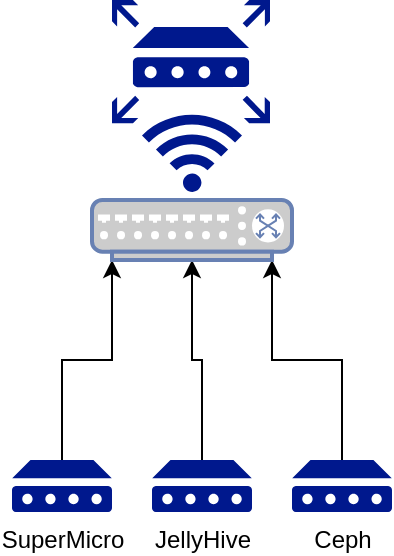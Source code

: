 <mxfile version="20.8.18" type="github" pages="7">
  <diagram id="E1EfsuxhSvi0O3DrFGvF" name="Network Overview">
    <mxGraphModel dx="1152" dy="1152" grid="1" gridSize="10" guides="1" tooltips="1" connect="1" arrows="1" fold="1" page="1" pageScale="1" pageWidth="850" pageHeight="1100" math="0" shadow="0">
      <root>
        <mxCell id="0" />
        <mxCell id="1" parent="0" />
        <mxCell id="7sLhB7o1R7ILvc8eoV0f-6" style="edgeStyle=orthogonalEdgeStyle;rounded=0;orthogonalLoop=1;jettySize=auto;html=1;entryX=0.1;entryY=1;entryDx=0;entryDy=0;entryPerimeter=0;" parent="1" source="7sLhB7o1R7ILvc8eoV0f-2" target="7sLhB7o1R7ILvc8eoV0f-5" edge="1">
          <mxGeometry relative="1" as="geometry" />
        </mxCell>
        <UserObject label="SuperMicro" link="data:page/id,ElCHXQXP82IoNYrYS7ia" id="7sLhB7o1R7ILvc8eoV0f-2">
          <mxCell style="sketch=0;aspect=fixed;pointerEvents=1;shadow=0;dashed=0;html=1;strokeColor=none;labelPosition=center;verticalLabelPosition=bottom;verticalAlign=top;align=center;fillColor=#00188D;shape=mxgraph.mscae.enterprise.device" parent="1" vertex="1">
            <mxGeometry x="140" y="510" width="50" height="26" as="geometry" />
          </mxCell>
        </UserObject>
        <mxCell id="7sLhB7o1R7ILvc8eoV0f-8" style="edgeStyle=orthogonalEdgeStyle;rounded=0;orthogonalLoop=1;jettySize=auto;html=1;entryX=0.9;entryY=1;entryDx=0;entryDy=0;entryPerimeter=0;" parent="1" source="7sLhB7o1R7ILvc8eoV0f-3" target="7sLhB7o1R7ILvc8eoV0f-5" edge="1">
          <mxGeometry relative="1" as="geometry" />
        </mxCell>
        <UserObject label="Ceph" link="data:page/id,j83oYdBpqzVburkKQ1tJ" id="7sLhB7o1R7ILvc8eoV0f-3">
          <mxCell style="sketch=0;aspect=fixed;pointerEvents=1;shadow=0;dashed=0;html=1;strokeColor=none;labelPosition=center;verticalLabelPosition=bottom;verticalAlign=top;align=center;fillColor=#00188D;shape=mxgraph.mscae.enterprise.device" parent="1" vertex="1">
            <mxGeometry x="280" y="510" width="50" height="26" as="geometry" />
          </mxCell>
        </UserObject>
        <mxCell id="7sLhB7o1R7ILvc8eoV0f-7" style="edgeStyle=orthogonalEdgeStyle;rounded=0;orthogonalLoop=1;jettySize=auto;html=1;entryX=0.5;entryY=1;entryDx=0;entryDy=0;entryPerimeter=0;" parent="1" source="7sLhB7o1R7ILvc8eoV0f-4" target="7sLhB7o1R7ILvc8eoV0f-5" edge="1">
          <mxGeometry relative="1" as="geometry" />
        </mxCell>
        <UserObject label="JellyHive" link="data:page/id,f75ZTOVikK77dWQOuikO" id="7sLhB7o1R7ILvc8eoV0f-4">
          <mxCell style="sketch=0;aspect=fixed;pointerEvents=1;shadow=0;dashed=0;html=1;strokeColor=none;labelPosition=center;verticalLabelPosition=bottom;verticalAlign=top;align=center;fillColor=#00188D;shape=mxgraph.mscae.enterprise.device" parent="1" vertex="1">
            <mxGeometry x="210" y="510" width="50" height="26" as="geometry" />
          </mxCell>
        </UserObject>
        <mxCell id="7sLhB7o1R7ILvc8eoV0f-5" value="" style="fontColor=#0066CC;verticalAlign=top;verticalLabelPosition=bottom;labelPosition=center;align=center;html=1;outlineConnect=0;fillColor=#CCCCCC;strokeColor=#6881B3;gradientColor=none;gradientDirection=north;strokeWidth=2;shape=mxgraph.networks.switch;" parent="1" vertex="1">
          <mxGeometry x="180" y="380" width="100" height="30" as="geometry" />
        </mxCell>
        <mxCell id="7sLhB7o1R7ILvc8eoV0f-9" value="" style="sketch=0;aspect=fixed;pointerEvents=1;shadow=0;dashed=0;html=1;strokeColor=none;labelPosition=center;verticalLabelPosition=bottom;verticalAlign=top;align=center;fillColor=#00188D;shape=mxgraph.mscae.enterprise.wireless_connection;rotation=-90;" parent="1" vertex="1">
          <mxGeometry x="209" y="330" width="42" height="50" as="geometry" />
        </mxCell>
        <mxCell id="7sLhB7o1R7ILvc8eoV0f-10" value="" style="sketch=0;aspect=fixed;pointerEvents=1;shadow=0;dashed=0;html=1;strokeColor=none;labelPosition=center;verticalLabelPosition=bottom;verticalAlign=top;align=center;fillColor=#00188D;shape=mxgraph.mscae.enterprise.router" parent="1" vertex="1">
          <mxGeometry x="190" y="280" width="79" height="61.62" as="geometry" />
        </mxCell>
      </root>
    </mxGraphModel>
  </diagram>
  <diagram id="ElCHXQXP82IoNYrYS7ia" name="SuperMicro DualSock">
    <mxGraphModel dx="1152" dy="1152" grid="1" gridSize="10" guides="1" tooltips="1" connect="1" arrows="1" fold="1" page="1" pageScale="1" pageWidth="850" pageHeight="1100" math="0" shadow="0">
      <root>
        <mxCell id="0" />
        <mxCell id="1" parent="0" />
      </root>
    </mxGraphModel>
  </diagram>
  <diagram id="j83oYdBpqzVburkKQ1tJ" name="Ceph">
    <mxGraphModel dx="1152" dy="1152" grid="1" gridSize="10" guides="1" tooltips="1" connect="1" arrows="1" fold="1" page="1" pageScale="1" pageWidth="850" pageHeight="1100" math="0" shadow="0">
      <root>
        <mxCell id="0" />
        <mxCell id="1" parent="0" />
        <mxCell id="AwaVexAP-3yjNLGgfEaI-5" style="edgeStyle=orthogonalEdgeStyle;rounded=0;orthogonalLoop=1;jettySize=auto;html=1;exitX=0.5;exitY=0;exitDx=0;exitDy=0;exitPerimeter=0;entryX=0.01;entryY=0.98;entryDx=0;entryDy=0;entryPerimeter=0;" edge="1" parent="1" source="AwaVexAP-3yjNLGgfEaI-1" target="AwaVexAP-3yjNLGgfEaI-4">
          <mxGeometry relative="1" as="geometry" />
        </mxCell>
        <UserObject label="Ceph-1" link="data:page/id,Vjd5sq-JhDC3Dur63Eyk" id="AwaVexAP-3yjNLGgfEaI-1">
          <mxCell style="sketch=0;aspect=fixed;pointerEvents=1;shadow=0;dashed=0;html=1;strokeColor=none;labelPosition=center;verticalLabelPosition=bottom;verticalAlign=top;align=center;fillColor=#00188D;shape=mxgraph.mscae.enterprise.server_generic" vertex="1" parent="1">
            <mxGeometry x="330" y="490" width="24" height="50" as="geometry" />
          </mxCell>
        </UserObject>
        <mxCell id="AwaVexAP-3yjNLGgfEaI-6" style="edgeStyle=orthogonalEdgeStyle;rounded=0;orthogonalLoop=1;jettySize=auto;html=1;exitX=0.5;exitY=0;exitDx=0;exitDy=0;exitPerimeter=0;entryX=0.5;entryY=1;entryDx=0;entryDy=0;entryPerimeter=0;" edge="1" parent="1" source="AwaVexAP-3yjNLGgfEaI-2" target="AwaVexAP-3yjNLGgfEaI-4">
          <mxGeometry relative="1" as="geometry" />
        </mxCell>
        <UserObject label="Ceph-2" link="data:page/id,dJAMB9YnKg-9HXfTzt0Q" id="AwaVexAP-3yjNLGgfEaI-2">
          <mxCell style="sketch=0;aspect=fixed;pointerEvents=1;shadow=0;dashed=0;html=1;strokeColor=none;labelPosition=center;verticalLabelPosition=bottom;verticalAlign=top;align=center;fillColor=#00188D;shape=mxgraph.mscae.enterprise.server_generic" vertex="1" parent="1">
            <mxGeometry x="450" y="490" width="24" height="50" as="geometry" />
          </mxCell>
        </UserObject>
        <mxCell id="AwaVexAP-3yjNLGgfEaI-7" style="edgeStyle=orthogonalEdgeStyle;rounded=0;orthogonalLoop=1;jettySize=auto;html=1;exitX=0.5;exitY=0;exitDx=0;exitDy=0;exitPerimeter=0;entryX=0.99;entryY=0.98;entryDx=0;entryDy=0;entryPerimeter=0;" edge="1" parent="1" source="AwaVexAP-3yjNLGgfEaI-3" target="AwaVexAP-3yjNLGgfEaI-4">
          <mxGeometry relative="1" as="geometry" />
        </mxCell>
        <UserObject label="Ceph-3" link="data:page/id,MnN-UX4BbHbzCIjnVO7I" id="AwaVexAP-3yjNLGgfEaI-3">
          <mxCell style="sketch=0;aspect=fixed;pointerEvents=1;shadow=0;dashed=0;html=1;strokeColor=none;labelPosition=center;verticalLabelPosition=bottom;verticalAlign=top;align=center;fillColor=#00188D;shape=mxgraph.mscae.enterprise.server_generic" vertex="1" parent="1">
            <mxGeometry x="570" y="490" width="24" height="50" as="geometry" />
          </mxCell>
        </UserObject>
        <mxCell id="AwaVexAP-3yjNLGgfEaI-4" value="10Gb SFP+ Switch" style="sketch=0;aspect=fixed;pointerEvents=1;shadow=0;dashed=0;html=1;strokeColor=none;labelPosition=center;verticalLabelPosition=top;verticalAlign=bottom;align=center;fillColor=#00188D;shape=mxgraph.mscae.enterprise.device" vertex="1" parent="1">
          <mxGeometry x="437" y="320" width="50" height="26" as="geometry" />
        </mxCell>
      </root>
    </mxGraphModel>
  </diagram>
  <diagram id="Vjd5sq-JhDC3Dur63Eyk" name="Ceph-1">
    <mxGraphModel dx="1152" dy="1152" grid="1" gridSize="10" guides="1" tooltips="1" connect="1" arrows="1" fold="1" page="1" pageScale="1" pageWidth="850" pageHeight="1100" math="0" shadow="0">
      <root>
        <mxCell id="0" />
        <mxCell id="1" parent="0" />
        <mxCell id="tDwPno2oF0wt7ScMGr86-1" value="SFP+ NIC, Dual port" style="sketch=0;aspect=fixed;pointerEvents=1;shadow=0;dashed=0;html=1;strokeColor=none;labelPosition=center;verticalLabelPosition=bottom;verticalAlign=top;align=center;fillColor=#00188D;shape=mxgraph.mscae.enterprise.network_card" vertex="1" parent="1">
          <mxGeometry x="520" y="560" width="50" height="35" as="geometry" />
        </mxCell>
        <mxCell id="tDwPno2oF0wt7ScMGr86-6" style="edgeStyle=orthogonalEdgeStyle;rounded=0;orthogonalLoop=1;jettySize=auto;html=1;exitX=0.5;exitY=1;exitDx=0;exitDy=0;exitPerimeter=0;entryX=0.5;entryY=0.03;entryDx=0;entryDy=0;entryPerimeter=0;" edge="1" parent="1" source="tDwPno2oF0wt7ScMGr86-2" target="tDwPno2oF0wt7ScMGr86-3">
          <mxGeometry relative="1" as="geometry" />
        </mxCell>
        <mxCell id="tDwPno2oF0wt7ScMGr86-8" style="edgeStyle=orthogonalEdgeStyle;rounded=0;orthogonalLoop=1;jettySize=auto;html=1;exitX=0.03;exitY=0.5;exitDx=0;exitDy=0;exitPerimeter=0;" edge="1" parent="1" source="tDwPno2oF0wt7ScMGr86-2" target="tDwPno2oF0wt7ScMGr86-4">
          <mxGeometry relative="1" as="geometry" />
        </mxCell>
        <mxCell id="tDwPno2oF0wt7ScMGr86-14" style="edgeStyle=orthogonalEdgeStyle;rounded=0;orthogonalLoop=1;jettySize=auto;html=1;exitX=0.01;exitY=0.98;exitDx=0;exitDy=0;exitPerimeter=0;entryX=0.5;entryY=0;entryDx=0;entryDy=0;entryPerimeter=0;" edge="1" parent="1" source="tDwPno2oF0wt7ScMGr86-2" target="tDwPno2oF0wt7ScMGr86-10">
          <mxGeometry relative="1" as="geometry" />
        </mxCell>
        <mxCell id="tDwPno2oF0wt7ScMGr86-15" style="edgeStyle=orthogonalEdgeStyle;rounded=0;orthogonalLoop=1;jettySize=auto;html=1;exitX=0.18;exitY=0;exitDx=0;exitDy=0;exitPerimeter=0;" edge="1" parent="1" source="tDwPno2oF0wt7ScMGr86-2" target="tDwPno2oF0wt7ScMGr86-9">
          <mxGeometry relative="1" as="geometry">
            <Array as="points">
              <mxPoint x="240" y="450" />
            </Array>
          </mxGeometry>
        </mxCell>
        <mxCell id="tDwPno2oF0wt7ScMGr86-2" value="mITX/mATX 2U Chassis, 4~ 3.5&quot; drives" style="sketch=0;aspect=fixed;pointerEvents=1;shadow=0;dashed=0;html=1;strokeColor=none;labelPosition=center;verticalLabelPosition=top;verticalAlign=bottom;align=center;fillColor=#00188D;shape=mxgraph.mscae.enterprise.device" vertex="1" parent="1">
          <mxGeometry x="400" y="450" width="50" height="26" as="geometry" />
        </mxCell>
        <mxCell id="tDwPno2oF0wt7ScMGr86-7" style="edgeStyle=orthogonalEdgeStyle;rounded=0;orthogonalLoop=1;jettySize=auto;html=1;exitX=1;exitY=0.505;exitDx=0;exitDy=0;exitPerimeter=0;" edge="1" parent="1" source="tDwPno2oF0wt7ScMGr86-3" target="tDwPno2oF0wt7ScMGr86-1">
          <mxGeometry relative="1" as="geometry" />
        </mxCell>
        <mxCell id="tDwPno2oF0wt7ScMGr86-3" value="Ryzen 7 5700G" style="sketch=0;aspect=fixed;pointerEvents=1;shadow=0;dashed=0;html=1;strokeColor=none;labelPosition=center;verticalLabelPosition=bottom;verticalAlign=top;align=center;fillColor=#00188D;shape=mxgraph.mscae.enterprise.connectors" vertex="1" parent="1">
          <mxGeometry x="400" y="560" width="50" height="34" as="geometry" />
        </mxCell>
        <mxCell id="tDwPno2oF0wt7ScMGr86-4" value="4TB 3.5&quot; HDD" style="sketch=0;aspect=fixed;pointerEvents=1;shadow=0;dashed=0;html=1;strokeColor=none;labelPosition=center;verticalLabelPosition=bottom;verticalAlign=top;align=center;fillColor=#00188D;shape=mxgraph.mscae.enterprise.database_generic" vertex="1" parent="1">
          <mxGeometry x="130" y="438" width="37" height="50" as="geometry" />
        </mxCell>
        <mxCell id="tDwPno2oF0wt7ScMGr86-9" value="M.2 NVMe for OS" style="sketch=0;aspect=fixed;pointerEvents=1;shadow=0;dashed=0;html=1;strokeColor=none;labelPosition=center;verticalLabelPosition=bottom;verticalAlign=top;align=center;fillColor=#00188D;shape=mxgraph.mscae.enterprise.document" vertex="1" parent="1">
          <mxGeometry x="220" y="360" width="40" height="50" as="geometry" />
        </mxCell>
        <mxCell id="tDwPno2oF0wt7ScMGr86-10" value="M.2 NVMe for Journaling" style="sketch=0;aspect=fixed;pointerEvents=1;shadow=0;dashed=0;html=1;strokeColor=none;labelPosition=center;verticalLabelPosition=bottom;verticalAlign=top;align=center;fillColor=#00188D;shape=mxgraph.mscae.enterprise.document" vertex="1" parent="1">
          <mxGeometry x="220" y="525" width="40" height="50" as="geometry" />
        </mxCell>
        <mxCell id="tDwPno2oF0wt7ScMGr86-17" style="edgeStyle=orthogonalEdgeStyle;rounded=0;orthogonalLoop=1;jettySize=auto;html=1;exitX=0.5;exitY=0;exitDx=0;exitDy=0;exitPerimeter=0;entryX=0.5;entryY=0.97;entryDx=0;entryDy=0;entryPerimeter=0;" edge="1" parent="1" source="tDwPno2oF0wt7ScMGr86-16" target="tDwPno2oF0wt7ScMGr86-3">
          <mxGeometry relative="1" as="geometry" />
        </mxCell>
        <mxCell id="tDwPno2oF0wt7ScMGr86-16" value="32-64GB Ram" style="sketch=0;aspect=fixed;pointerEvents=1;shadow=0;dashed=0;html=1;strokeColor=none;labelPosition=center;verticalLabelPosition=bottom;verticalAlign=top;align=center;fillColor=#00188D;shape=mxgraph.mscae.enterprise.storage" vertex="1" parent="1">
          <mxGeometry x="400" y="680" width="50" height="41" as="geometry" />
        </mxCell>
      </root>
    </mxGraphModel>
  </diagram>
  <diagram id="dJAMB9YnKg-9HXfTzt0Q" name="Ceph-2">
    <mxGraphModel dx="1152" dy="1152" grid="1" gridSize="10" guides="1" tooltips="1" connect="1" arrows="1" fold="1" page="1" pageScale="1" pageWidth="850" pageHeight="1100" math="0" shadow="0">
      <root>
        <mxCell id="0" />
        <mxCell id="1" parent="0" />
        <mxCell id="euYZeQNujgRJG-qXwOyV-1" value="SFP+ NIC, Dual port" style="sketch=0;aspect=fixed;pointerEvents=1;shadow=0;dashed=0;html=1;strokeColor=none;labelPosition=center;verticalLabelPosition=bottom;verticalAlign=top;align=center;fillColor=#00188D;shape=mxgraph.mscae.enterprise.network_card" vertex="1" parent="1">
          <mxGeometry x="520" y="560" width="50" height="35" as="geometry" />
        </mxCell>
        <mxCell id="euYZeQNujgRJG-qXwOyV-2" style="edgeStyle=orthogonalEdgeStyle;rounded=0;orthogonalLoop=1;jettySize=auto;html=1;exitX=0.5;exitY=1;exitDx=0;exitDy=0;exitPerimeter=0;entryX=0.5;entryY=0.03;entryDx=0;entryDy=0;entryPerimeter=0;" edge="1" parent="1" source="euYZeQNujgRJG-qXwOyV-6" target="euYZeQNujgRJG-qXwOyV-8">
          <mxGeometry relative="1" as="geometry" />
        </mxCell>
        <mxCell id="euYZeQNujgRJG-qXwOyV-3" style="edgeStyle=orthogonalEdgeStyle;rounded=0;orthogonalLoop=1;jettySize=auto;html=1;exitX=0.03;exitY=0.5;exitDx=0;exitDy=0;exitPerimeter=0;" edge="1" parent="1" source="euYZeQNujgRJG-qXwOyV-6" target="euYZeQNujgRJG-qXwOyV-9">
          <mxGeometry relative="1" as="geometry" />
        </mxCell>
        <mxCell id="euYZeQNujgRJG-qXwOyV-4" style="edgeStyle=orthogonalEdgeStyle;rounded=0;orthogonalLoop=1;jettySize=auto;html=1;exitX=0.01;exitY=0.98;exitDx=0;exitDy=0;exitPerimeter=0;entryX=0.5;entryY=0;entryDx=0;entryDy=0;entryPerimeter=0;" edge="1" parent="1" source="euYZeQNujgRJG-qXwOyV-6" target="euYZeQNujgRJG-qXwOyV-11">
          <mxGeometry relative="1" as="geometry" />
        </mxCell>
        <mxCell id="euYZeQNujgRJG-qXwOyV-5" style="edgeStyle=orthogonalEdgeStyle;rounded=0;orthogonalLoop=1;jettySize=auto;html=1;exitX=0.18;exitY=0;exitDx=0;exitDy=0;exitPerimeter=0;" edge="1" parent="1" source="euYZeQNujgRJG-qXwOyV-6" target="euYZeQNujgRJG-qXwOyV-10">
          <mxGeometry relative="1" as="geometry">
            <Array as="points">
              <mxPoint x="240" y="450" />
            </Array>
          </mxGeometry>
        </mxCell>
        <mxCell id="euYZeQNujgRJG-qXwOyV-6" value="mITX/mATX 2U Chassis, 4~ 3.5&quot; drives" style="sketch=0;aspect=fixed;pointerEvents=1;shadow=0;dashed=0;html=1;strokeColor=none;labelPosition=center;verticalLabelPosition=top;verticalAlign=bottom;align=center;fillColor=#00188D;shape=mxgraph.mscae.enterprise.device" vertex="1" parent="1">
          <mxGeometry x="400" y="450" width="50" height="26" as="geometry" />
        </mxCell>
        <mxCell id="euYZeQNujgRJG-qXwOyV-7" style="edgeStyle=orthogonalEdgeStyle;rounded=0;orthogonalLoop=1;jettySize=auto;html=1;exitX=1;exitY=0.505;exitDx=0;exitDy=0;exitPerimeter=0;" edge="1" parent="1" source="euYZeQNujgRJG-qXwOyV-8" target="euYZeQNujgRJG-qXwOyV-1">
          <mxGeometry relative="1" as="geometry" />
        </mxCell>
        <mxCell id="euYZeQNujgRJG-qXwOyV-8" value="Ryzen 7 5700G" style="sketch=0;aspect=fixed;pointerEvents=1;shadow=0;dashed=0;html=1;strokeColor=none;labelPosition=center;verticalLabelPosition=bottom;verticalAlign=top;align=center;fillColor=#00188D;shape=mxgraph.mscae.enterprise.connectors" vertex="1" parent="1">
          <mxGeometry x="400" y="560" width="50" height="34" as="geometry" />
        </mxCell>
        <mxCell id="euYZeQNujgRJG-qXwOyV-9" value="4TB 3.5&quot; HDD" style="sketch=0;aspect=fixed;pointerEvents=1;shadow=0;dashed=0;html=1;strokeColor=none;labelPosition=center;verticalLabelPosition=bottom;verticalAlign=top;align=center;fillColor=#00188D;shape=mxgraph.mscae.enterprise.database_generic" vertex="1" parent="1">
          <mxGeometry x="130" y="438" width="37" height="50" as="geometry" />
        </mxCell>
        <mxCell id="euYZeQNujgRJG-qXwOyV-10" value="M.2 NVMe for OS" style="sketch=0;aspect=fixed;pointerEvents=1;shadow=0;dashed=0;html=1;strokeColor=none;labelPosition=center;verticalLabelPosition=bottom;verticalAlign=top;align=center;fillColor=#00188D;shape=mxgraph.mscae.enterprise.document" vertex="1" parent="1">
          <mxGeometry x="220" y="360" width="40" height="50" as="geometry" />
        </mxCell>
        <mxCell id="euYZeQNujgRJG-qXwOyV-11" value="M.2 NVMe for Journaling" style="sketch=0;aspect=fixed;pointerEvents=1;shadow=0;dashed=0;html=1;strokeColor=none;labelPosition=center;verticalLabelPosition=bottom;verticalAlign=top;align=center;fillColor=#00188D;shape=mxgraph.mscae.enterprise.document" vertex="1" parent="1">
          <mxGeometry x="220" y="525" width="40" height="50" as="geometry" />
        </mxCell>
        <mxCell id="euYZeQNujgRJG-qXwOyV-12" style="edgeStyle=orthogonalEdgeStyle;rounded=0;orthogonalLoop=1;jettySize=auto;html=1;exitX=0.5;exitY=0;exitDx=0;exitDy=0;exitPerimeter=0;entryX=0.5;entryY=0.97;entryDx=0;entryDy=0;entryPerimeter=0;" edge="1" parent="1" source="euYZeQNujgRJG-qXwOyV-13" target="euYZeQNujgRJG-qXwOyV-8">
          <mxGeometry relative="1" as="geometry" />
        </mxCell>
        <mxCell id="euYZeQNujgRJG-qXwOyV-13" value="32-64GB Ram" style="sketch=0;aspect=fixed;pointerEvents=1;shadow=0;dashed=0;html=1;strokeColor=none;labelPosition=center;verticalLabelPosition=bottom;verticalAlign=top;align=center;fillColor=#00188D;shape=mxgraph.mscae.enterprise.storage" vertex="1" parent="1">
          <mxGeometry x="400" y="680" width="50" height="41" as="geometry" />
        </mxCell>
      </root>
    </mxGraphModel>
  </diagram>
  <diagram id="MnN-UX4BbHbzCIjnVO7I" name="Ceph-3">
    <mxGraphModel dx="1152" dy="1152" grid="1" gridSize="10" guides="1" tooltips="1" connect="1" arrows="1" fold="1" page="1" pageScale="1" pageWidth="850" pageHeight="1100" math="0" shadow="0">
      <root>
        <mxCell id="0" />
        <mxCell id="1" parent="0" />
        <mxCell id="WTUsXe7EHXzarnpLnSN8-1" value="SFP+ NIC, Dual port" style="sketch=0;aspect=fixed;pointerEvents=1;shadow=0;dashed=0;html=1;strokeColor=none;labelPosition=center;verticalLabelPosition=bottom;verticalAlign=top;align=center;fillColor=#00188D;shape=mxgraph.mscae.enterprise.network_card" vertex="1" parent="1">
          <mxGeometry x="520" y="560" width="50" height="35" as="geometry" />
        </mxCell>
        <mxCell id="WTUsXe7EHXzarnpLnSN8-2" style="edgeStyle=orthogonalEdgeStyle;rounded=0;orthogonalLoop=1;jettySize=auto;html=1;exitX=0.5;exitY=1;exitDx=0;exitDy=0;exitPerimeter=0;entryX=0.5;entryY=0.03;entryDx=0;entryDy=0;entryPerimeter=0;" edge="1" parent="1" source="WTUsXe7EHXzarnpLnSN8-6" target="WTUsXe7EHXzarnpLnSN8-8">
          <mxGeometry relative="1" as="geometry" />
        </mxCell>
        <mxCell id="WTUsXe7EHXzarnpLnSN8-3" style="edgeStyle=orthogonalEdgeStyle;rounded=0;orthogonalLoop=1;jettySize=auto;html=1;exitX=0.03;exitY=0.5;exitDx=0;exitDy=0;exitPerimeter=0;" edge="1" parent="1" source="WTUsXe7EHXzarnpLnSN8-6" target="WTUsXe7EHXzarnpLnSN8-9">
          <mxGeometry relative="1" as="geometry" />
        </mxCell>
        <mxCell id="WTUsXe7EHXzarnpLnSN8-4" style="edgeStyle=orthogonalEdgeStyle;rounded=0;orthogonalLoop=1;jettySize=auto;html=1;exitX=0.01;exitY=0.98;exitDx=0;exitDy=0;exitPerimeter=0;entryX=0.5;entryY=0;entryDx=0;entryDy=0;entryPerimeter=0;" edge="1" parent="1" source="WTUsXe7EHXzarnpLnSN8-6" target="WTUsXe7EHXzarnpLnSN8-11">
          <mxGeometry relative="1" as="geometry" />
        </mxCell>
        <mxCell id="WTUsXe7EHXzarnpLnSN8-5" style="edgeStyle=orthogonalEdgeStyle;rounded=0;orthogonalLoop=1;jettySize=auto;html=1;exitX=0.18;exitY=0;exitDx=0;exitDy=0;exitPerimeter=0;" edge="1" parent="1" source="WTUsXe7EHXzarnpLnSN8-6" target="WTUsXe7EHXzarnpLnSN8-10">
          <mxGeometry relative="1" as="geometry">
            <Array as="points">
              <mxPoint x="240" y="450" />
            </Array>
          </mxGeometry>
        </mxCell>
        <mxCell id="WTUsXe7EHXzarnpLnSN8-6" value="mITX/mATX 2U Chassis, 4~ 3.5&quot; drives" style="sketch=0;aspect=fixed;pointerEvents=1;shadow=0;dashed=0;html=1;strokeColor=none;labelPosition=center;verticalLabelPosition=top;verticalAlign=bottom;align=center;fillColor=#00188D;shape=mxgraph.mscae.enterprise.device" vertex="1" parent="1">
          <mxGeometry x="400" y="450" width="50" height="26" as="geometry" />
        </mxCell>
        <mxCell id="WTUsXe7EHXzarnpLnSN8-7" style="edgeStyle=orthogonalEdgeStyle;rounded=0;orthogonalLoop=1;jettySize=auto;html=1;exitX=1;exitY=0.505;exitDx=0;exitDy=0;exitPerimeter=0;" edge="1" parent="1" source="WTUsXe7EHXzarnpLnSN8-8" target="WTUsXe7EHXzarnpLnSN8-1">
          <mxGeometry relative="1" as="geometry" />
        </mxCell>
        <mxCell id="WTUsXe7EHXzarnpLnSN8-8" value="Ryzen 7 5700G" style="sketch=0;aspect=fixed;pointerEvents=1;shadow=0;dashed=0;html=1;strokeColor=none;labelPosition=center;verticalLabelPosition=bottom;verticalAlign=top;align=center;fillColor=#00188D;shape=mxgraph.mscae.enterprise.connectors" vertex="1" parent="1">
          <mxGeometry x="400" y="560" width="50" height="34" as="geometry" />
        </mxCell>
        <mxCell id="WTUsXe7EHXzarnpLnSN8-9" value="4TB 3.5&quot; HDD" style="sketch=0;aspect=fixed;pointerEvents=1;shadow=0;dashed=0;html=1;strokeColor=none;labelPosition=center;verticalLabelPosition=bottom;verticalAlign=top;align=center;fillColor=#00188D;shape=mxgraph.mscae.enterprise.database_generic" vertex="1" parent="1">
          <mxGeometry x="130" y="438" width="37" height="50" as="geometry" />
        </mxCell>
        <mxCell id="WTUsXe7EHXzarnpLnSN8-10" value="M.2 NVMe for OS" style="sketch=0;aspect=fixed;pointerEvents=1;shadow=0;dashed=0;html=1;strokeColor=none;labelPosition=center;verticalLabelPosition=bottom;verticalAlign=top;align=center;fillColor=#00188D;shape=mxgraph.mscae.enterprise.document" vertex="1" parent="1">
          <mxGeometry x="220" y="360" width="40" height="50" as="geometry" />
        </mxCell>
        <mxCell id="WTUsXe7EHXzarnpLnSN8-11" value="M.2 NVMe for Journaling" style="sketch=0;aspect=fixed;pointerEvents=1;shadow=0;dashed=0;html=1;strokeColor=none;labelPosition=center;verticalLabelPosition=bottom;verticalAlign=top;align=center;fillColor=#00188D;shape=mxgraph.mscae.enterprise.document" vertex="1" parent="1">
          <mxGeometry x="220" y="525" width="40" height="50" as="geometry" />
        </mxCell>
        <mxCell id="WTUsXe7EHXzarnpLnSN8-12" style="edgeStyle=orthogonalEdgeStyle;rounded=0;orthogonalLoop=1;jettySize=auto;html=1;exitX=0.5;exitY=0;exitDx=0;exitDy=0;exitPerimeter=0;entryX=0.5;entryY=0.97;entryDx=0;entryDy=0;entryPerimeter=0;" edge="1" parent="1" source="WTUsXe7EHXzarnpLnSN8-13" target="WTUsXe7EHXzarnpLnSN8-8">
          <mxGeometry relative="1" as="geometry" />
        </mxCell>
        <mxCell id="WTUsXe7EHXzarnpLnSN8-13" value="32-64GB Ram" style="sketch=0;aspect=fixed;pointerEvents=1;shadow=0;dashed=0;html=1;strokeColor=none;labelPosition=center;verticalLabelPosition=bottom;verticalAlign=top;align=center;fillColor=#00188D;shape=mxgraph.mscae.enterprise.storage" vertex="1" parent="1">
          <mxGeometry x="400" y="680" width="50" height="41" as="geometry" />
        </mxCell>
      </root>
    </mxGraphModel>
  </diagram>
  <diagram id="f75ZTOVikK77dWQOuikO" name="JellyHive">
    <mxGraphModel dx="1232" dy="1152" grid="1" gridSize="10" guides="1" tooltips="1" connect="1" arrows="1" fold="1" page="1" pageScale="1" pageWidth="850" pageHeight="1100" math="0" shadow="0">
      <root>
        <mxCell id="0" />
        <mxCell id="1" parent="0" />
      </root>
    </mxGraphModel>
  </diagram>
</mxfile>
